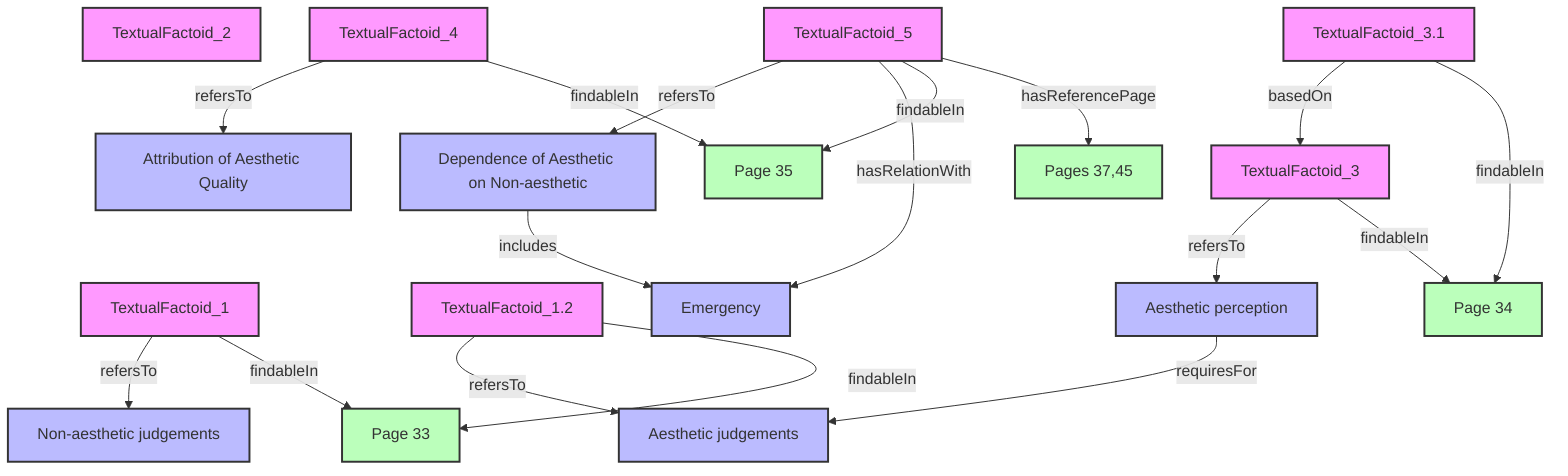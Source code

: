 graph TD
    %% TextualFactoids
    TF1[TextualFactoid_1]
    TF1_2[TextualFactoid_1.2]
    TF2[TextualFactoid_2]
    TF3[TextualFactoid_3]
    TF3_1[TextualFactoid_3.1]
    TF4[TextualFactoid_4]
    TF5[TextualFactoid_5]

    %% Concepts
    C_NAJ[Non-aesthetic judgements]
    C_AJ[Aesthetic judgements]
    C_AP[Aesthetic perception]
    C_AAQ[Attribution of Aesthetic Quality]
    C_DAE[Dependence of Aesthetic on Non-aesthetic]
    C_EMG[Emergency]

    %% Pages
    P33[Page 33]
    P34[Page 34]
    P35[Page 35]
    P37_45[Pages 37,45]

    %% Relationships
    TF1 -->|refersTo| C_NAJ
    TF1_2 -->|refersTo| C_AJ
    TF3 -->|refersTo| C_AP
    TF3_1 -->|basedOn| TF3
    TF4 -->|refersTo| C_AAQ
    TF5 -->|refersTo| C_DAE
    TF5 -->|hasRelationWith| C_EMG

    %% Page References
    TF1 -->|findableIn| P33
    TF1_2 -->|findableIn| P33
    TF3 -->|findableIn| P34
    TF3_1 -->|findableIn| P34
    TF4 -->|findableIn| P35
    TF5 -->|findableIn| P35
    TF5 -->|hasReferencePage| P37_45

    %% Concept Relationships
    C_DAE -->|includes| C_EMG
    C_AP -->|requiresFor| C_AJ

    classDef factoid fill:#f9f,stroke:#333,stroke-width:2px
    classDef concept fill:#bbf,stroke:#333,stroke-width:2px
    classDef page fill:#bfb,stroke:#333,stroke-width:2px

    class TF1,TF1_2,TF2,TF3,TF3_1,TF4,TF5 factoid
    class C_NAJ,C_AJ,C_AP,C_AAQ,C_DAE,C_EMG concept
    class P33,P34,P35,P37_45 page